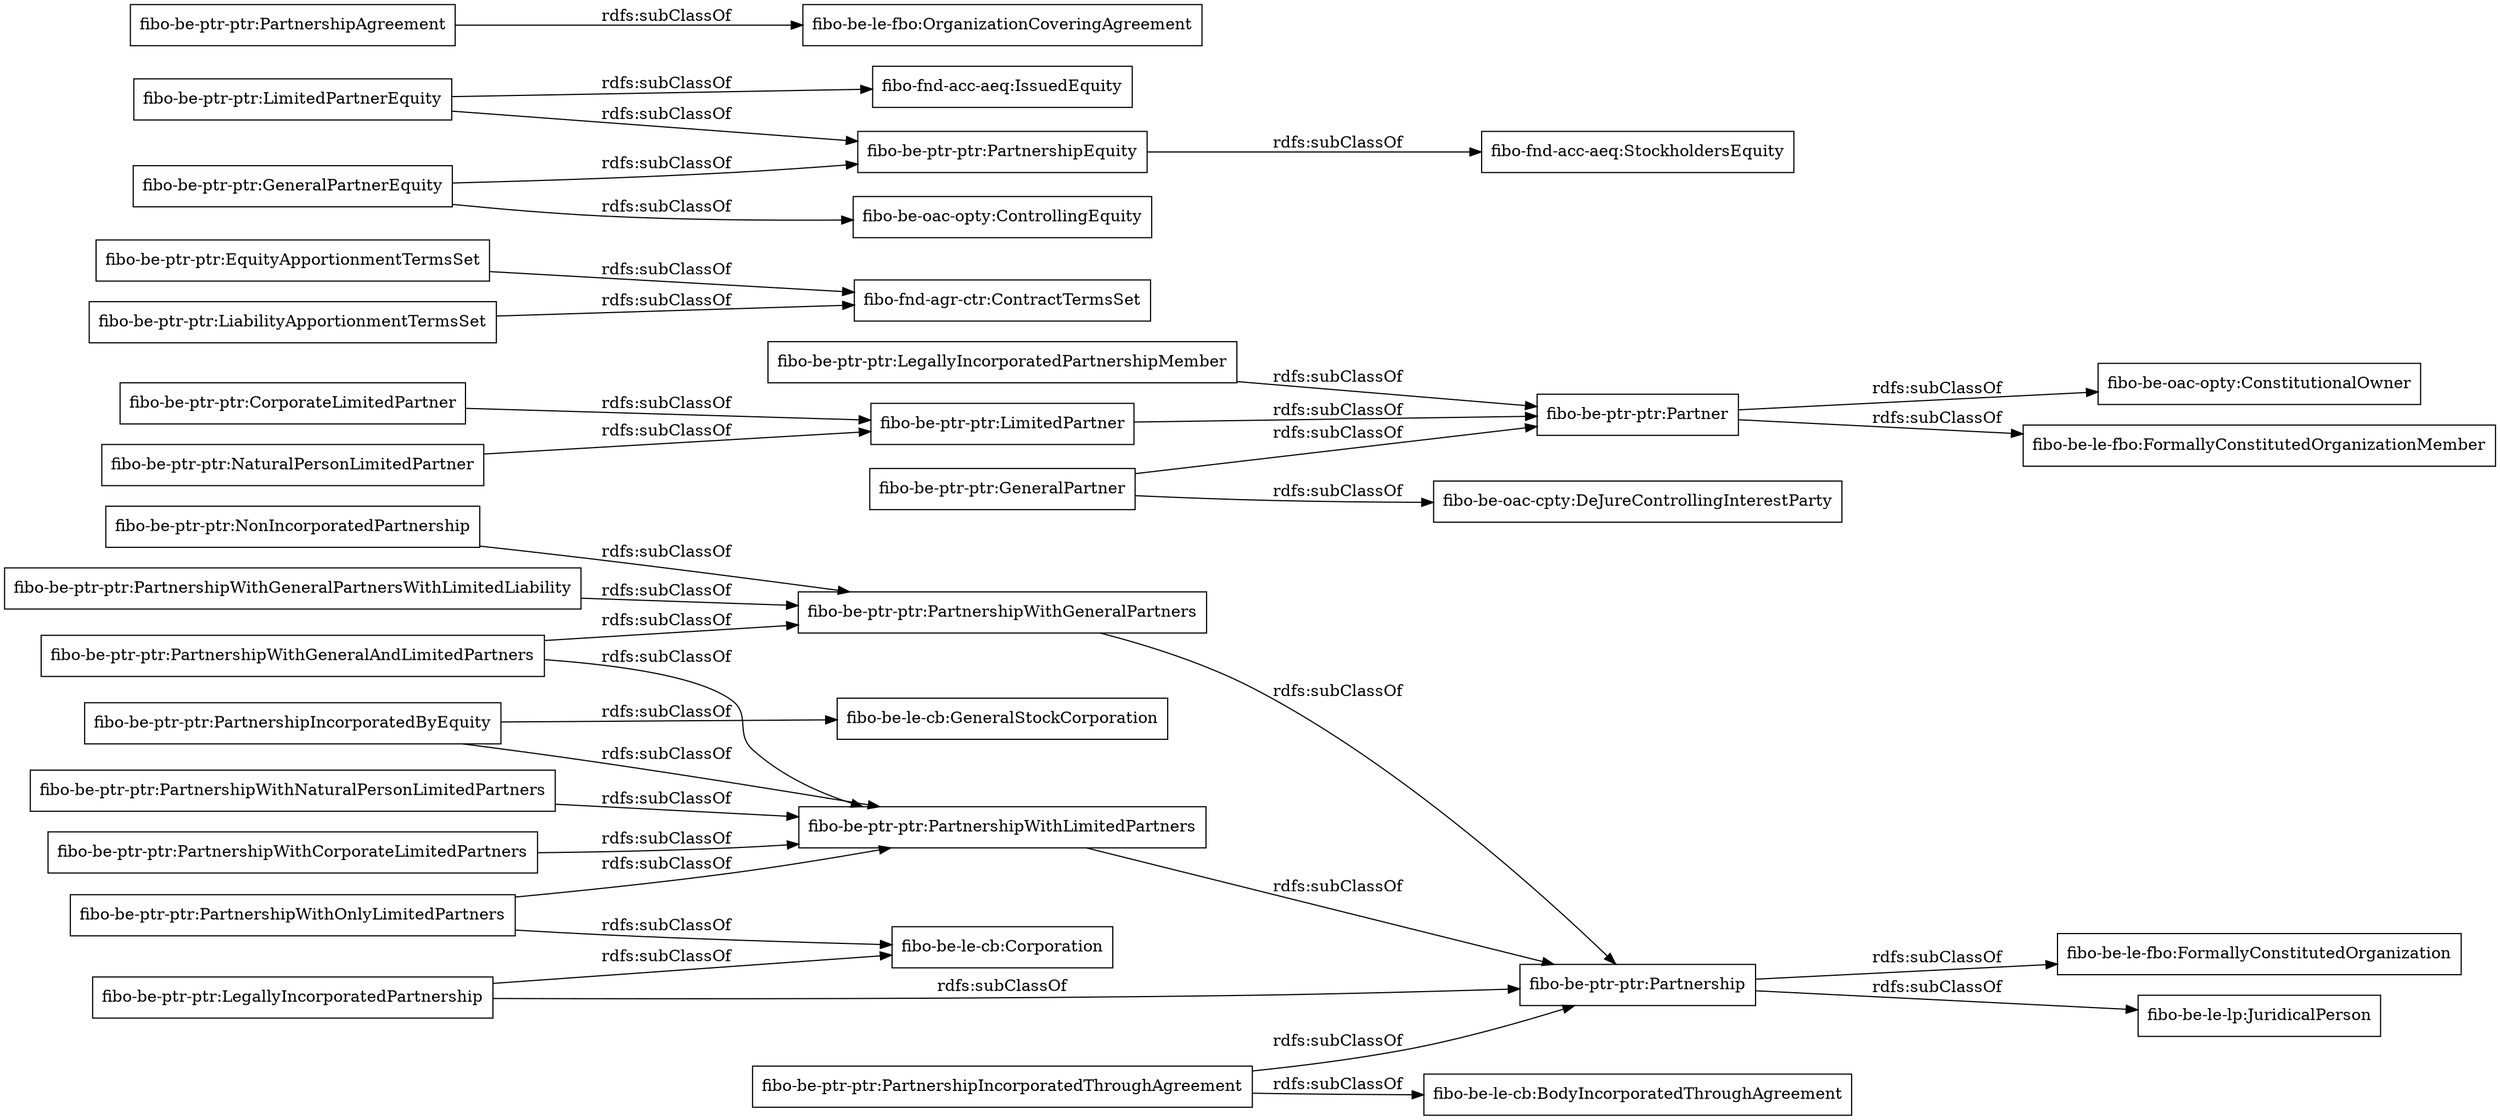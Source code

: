 digraph ar2dtool_diagram { 
rankdir=LR;
size="1000"
node [shape = rectangle, color="black"]; "fibo-be-ptr-ptr:Partnership" "fibo-be-ptr-ptr:PartnershipWithGeneralAndLimitedPartners" "fibo-be-ptr-ptr:CorporateLimitedPartner" "fibo-be-ptr-ptr:PartnershipIncorporatedByEquity" "fibo-be-ptr-ptr:EquityApportionmentTermsSet" "fibo-be-ptr-ptr:PartnershipWithLimitedPartners" "fibo-be-ptr-ptr:NonIncorporatedPartnership" "fibo-be-ptr-ptr:LimitedPartner" "fibo-be-ptr-ptr:Partner" "fibo-be-ptr-ptr:PartnershipEquity" "fibo-be-ptr-ptr:PartnershipWithNaturalPersonLimitedPartners" "fibo-be-ptr-ptr:LiabilityApportionmentTermsSet" "fibo-be-ptr-ptr:LimitedPartnerEquity" "fibo-be-ptr-ptr:PartnershipAgreement" "fibo-be-ptr-ptr:LegallyIncorporatedPartnership" "fibo-be-ptr-ptr:NaturalPersonLimitedPartner" "fibo-be-ptr-ptr:PartnershipWithGeneralPartnersWithLimitedLiability" "fibo-be-ptr-ptr:PartnershipWithOnlyLimitedPartners" "fibo-be-ptr-ptr:GeneralPartner" "fibo-be-ptr-ptr:PartnershipWithGeneralPartners" "fibo-be-ptr-ptr:PartnershipWithCorporateLimitedPartners" "fibo-be-ptr-ptr:LegallyIncorporatedPartnershipMember" "fibo-be-ptr-ptr:GeneralPartnerEquity" "fibo-be-ptr-ptr:PartnershipIncorporatedThroughAgreement" ; /*classes style*/
	"fibo-be-ptr-ptr:PartnershipWithOnlyLimitedPartners" -> "fibo-be-ptr-ptr:PartnershipWithLimitedPartners" [ label = "rdfs:subClassOf" ];
	"fibo-be-ptr-ptr:PartnershipWithOnlyLimitedPartners" -> "fibo-be-le-cb:Corporation" [ label = "rdfs:subClassOf" ];
	"fibo-be-ptr-ptr:PartnershipEquity" -> "fibo-fnd-acc-aeq:StockholdersEquity" [ label = "rdfs:subClassOf" ];
	"fibo-be-ptr-ptr:LegallyIncorporatedPartnership" -> "fibo-be-ptr-ptr:Partnership" [ label = "rdfs:subClassOf" ];
	"fibo-be-ptr-ptr:LegallyIncorporatedPartnership" -> "fibo-be-le-cb:Corporation" [ label = "rdfs:subClassOf" ];
	"fibo-be-ptr-ptr:LiabilityApportionmentTermsSet" -> "fibo-fnd-agr-ctr:ContractTermsSet" [ label = "rdfs:subClassOf" ];
	"fibo-be-ptr-ptr:PartnershipAgreement" -> "fibo-be-le-fbo:OrganizationCoveringAgreement" [ label = "rdfs:subClassOf" ];
	"fibo-be-ptr-ptr:PartnershipWithGeneralAndLimitedPartners" -> "fibo-be-ptr-ptr:PartnershipWithLimitedPartners" [ label = "rdfs:subClassOf" ];
	"fibo-be-ptr-ptr:PartnershipWithGeneralAndLimitedPartners" -> "fibo-be-ptr-ptr:PartnershipWithGeneralPartners" [ label = "rdfs:subClassOf" ];
	"fibo-be-ptr-ptr:LimitedPartner" -> "fibo-be-ptr-ptr:Partner" [ label = "rdfs:subClassOf" ];
	"fibo-be-ptr-ptr:PartnershipWithLimitedPartners" -> "fibo-be-ptr-ptr:Partnership" [ label = "rdfs:subClassOf" ];
	"fibo-be-ptr-ptr:PartnershipWithNaturalPersonLimitedPartners" -> "fibo-be-ptr-ptr:PartnershipWithLimitedPartners" [ label = "rdfs:subClassOf" ];
	"fibo-be-ptr-ptr:GeneralPartnerEquity" -> "fibo-be-ptr-ptr:PartnershipEquity" [ label = "rdfs:subClassOf" ];
	"fibo-be-ptr-ptr:GeneralPartnerEquity" -> "fibo-be-oac-opty:ControllingEquity" [ label = "rdfs:subClassOf" ];
	"fibo-be-ptr-ptr:PartnershipWithGeneralPartners" -> "fibo-be-ptr-ptr:Partnership" [ label = "rdfs:subClassOf" ];
	"fibo-be-ptr-ptr:EquityApportionmentTermsSet" -> "fibo-fnd-agr-ctr:ContractTermsSet" [ label = "rdfs:subClassOf" ];
	"fibo-be-ptr-ptr:PartnershipIncorporatedThroughAgreement" -> "fibo-be-ptr-ptr:Partnership" [ label = "rdfs:subClassOf" ];
	"fibo-be-ptr-ptr:PartnershipIncorporatedThroughAgreement" -> "fibo-be-le-cb:BodyIncorporatedThroughAgreement" [ label = "rdfs:subClassOf" ];
	"fibo-be-ptr-ptr:NaturalPersonLimitedPartner" -> "fibo-be-ptr-ptr:LimitedPartner" [ label = "rdfs:subClassOf" ];
	"fibo-be-ptr-ptr:GeneralPartner" -> "fibo-be-ptr-ptr:Partner" [ label = "rdfs:subClassOf" ];
	"fibo-be-ptr-ptr:GeneralPartner" -> "fibo-be-oac-cpty:DeJureControllingInterestParty" [ label = "rdfs:subClassOf" ];
	"fibo-be-ptr-ptr:PartnershipWithCorporateLimitedPartners" -> "fibo-be-ptr-ptr:PartnershipWithLimitedPartners" [ label = "rdfs:subClassOf" ];
	"fibo-be-ptr-ptr:Partnership" -> "fibo-be-le-fbo:FormallyConstitutedOrganization" [ label = "rdfs:subClassOf" ];
	"fibo-be-ptr-ptr:Partnership" -> "fibo-be-le-lp:JuridicalPerson" [ label = "rdfs:subClassOf" ];
	"fibo-be-ptr-ptr:PartnershipWithGeneralPartnersWithLimitedLiability" -> "fibo-be-ptr-ptr:PartnershipWithGeneralPartners" [ label = "rdfs:subClassOf" ];
	"fibo-be-ptr-ptr:PartnershipIncorporatedByEquity" -> "fibo-be-ptr-ptr:PartnershipWithLimitedPartners" [ label = "rdfs:subClassOf" ];
	"fibo-be-ptr-ptr:PartnershipIncorporatedByEquity" -> "fibo-be-le-cb:GeneralStockCorporation" [ label = "rdfs:subClassOf" ];
	"fibo-be-ptr-ptr:Partner" -> "fibo-be-oac-opty:ConstitutionalOwner" [ label = "rdfs:subClassOf" ];
	"fibo-be-ptr-ptr:Partner" -> "fibo-be-le-fbo:FormallyConstitutedOrganizationMember" [ label = "rdfs:subClassOf" ];
	"fibo-be-ptr-ptr:NonIncorporatedPartnership" -> "fibo-be-ptr-ptr:PartnershipWithGeneralPartners" [ label = "rdfs:subClassOf" ];
	"fibo-be-ptr-ptr:CorporateLimitedPartner" -> "fibo-be-ptr-ptr:LimitedPartner" [ label = "rdfs:subClassOf" ];
	"fibo-be-ptr-ptr:LegallyIncorporatedPartnershipMember" -> "fibo-be-ptr-ptr:Partner" [ label = "rdfs:subClassOf" ];
	"fibo-be-ptr-ptr:LimitedPartnerEquity" -> "fibo-fnd-acc-aeq:IssuedEquity" [ label = "rdfs:subClassOf" ];
	"fibo-be-ptr-ptr:LimitedPartnerEquity" -> "fibo-be-ptr-ptr:PartnershipEquity" [ label = "rdfs:subClassOf" ];

}
